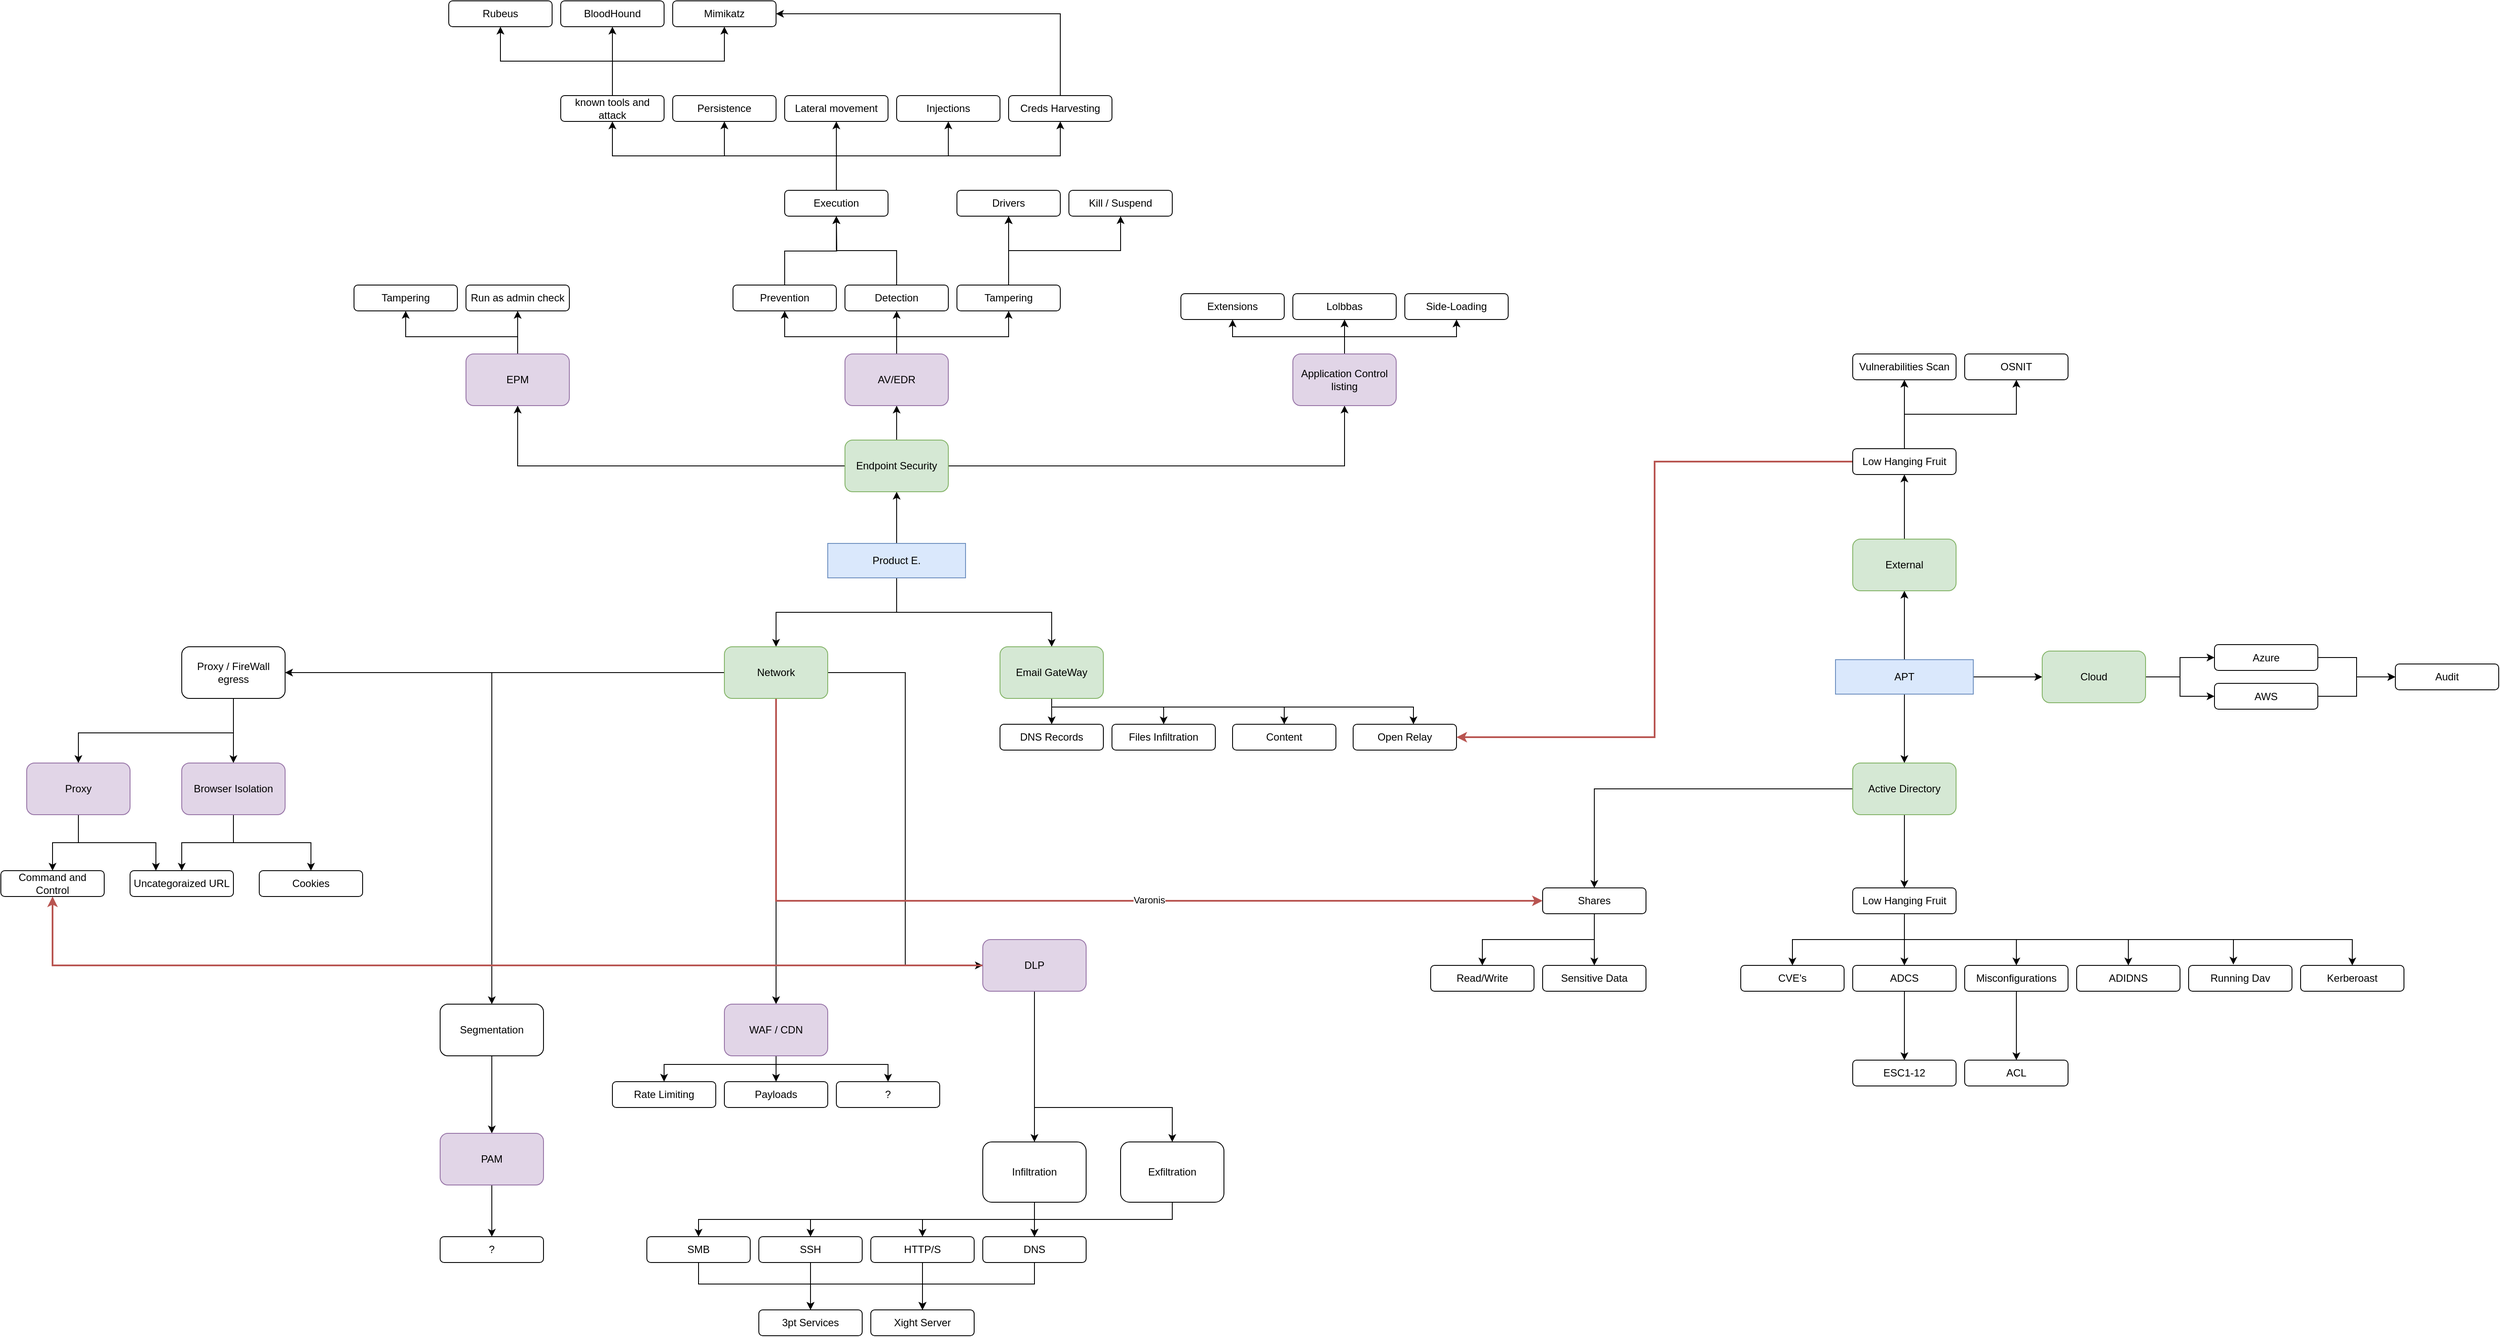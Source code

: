 <mxfile version="22.1.4" type="github">
  <diagram id="WKY5OjDPw6Oxltosxbnt" name="Page-1">
    <mxGraphModel dx="2643" dy="2195" grid="1" gridSize="10" guides="1" tooltips="1" connect="1" arrows="1" fold="1" page="1" pageScale="1" pageWidth="850" pageHeight="1100" math="0" shadow="0">
      <root>
        <mxCell id="0" />
        <mxCell id="1" parent="0" />
        <mxCell id="cOA8pEIspgwsPlg7-5SU-42" style="edgeStyle=orthogonalEdgeStyle;rounded=0;orthogonalLoop=1;jettySize=auto;html=1;entryX=0.5;entryY=0;entryDx=0;entryDy=0;" parent="1" source="cOA8pEIspgwsPlg7-5SU-3" target="cOA8pEIspgwsPlg7-5SU-5" edge="1">
          <mxGeometry relative="1" as="geometry" />
        </mxCell>
        <mxCell id="cOA8pEIspgwsPlg7-5SU-52" style="edgeStyle=orthogonalEdgeStyle;rounded=0;orthogonalLoop=1;jettySize=auto;html=1;" parent="1" source="cOA8pEIspgwsPlg7-5SU-3" target="cOA8pEIspgwsPlg7-5SU-7" edge="1">
          <mxGeometry relative="1" as="geometry">
            <Array as="points">
              <mxPoint x="280" y="280" />
              <mxPoint x="460" y="280" />
            </Array>
          </mxGeometry>
        </mxCell>
        <mxCell id="buJ9CacG_YuytnTNxGgd-8" style="edgeStyle=orthogonalEdgeStyle;rounded=0;orthogonalLoop=1;jettySize=auto;html=1;entryX=0.5;entryY=1;entryDx=0;entryDy=0;" parent="1" source="cOA8pEIspgwsPlg7-5SU-3" target="cOA8pEIspgwsPlg7-5SU-6" edge="1">
          <mxGeometry relative="1" as="geometry" />
        </mxCell>
        <mxCell id="cOA8pEIspgwsPlg7-5SU-3" value="Product E." style="rounded=0;whiteSpace=wrap;html=1;fillColor=#dae8fc;strokeColor=#6c8ebf;" parent="1" vertex="1">
          <mxGeometry x="200" y="200" width="160" height="40" as="geometry" />
        </mxCell>
        <mxCell id="cOA8pEIspgwsPlg7-5SU-55" style="edgeStyle=orthogonalEdgeStyle;rounded=0;orthogonalLoop=1;jettySize=auto;html=1;" parent="1" source="cOA8pEIspgwsPlg7-5SU-4" target="cOA8pEIspgwsPlg7-5SU-8" edge="1">
          <mxGeometry relative="1" as="geometry" />
        </mxCell>
        <mxCell id="gjqITfuBYD3FeMsKbYDt-17" style="edgeStyle=orthogonalEdgeStyle;rounded=0;orthogonalLoop=1;jettySize=auto;html=1;entryX=0.5;entryY=1;entryDx=0;entryDy=0;" parent="1" source="cOA8pEIspgwsPlg7-5SU-4" target="cOA8pEIspgwsPlg7-5SU-53" edge="1">
          <mxGeometry relative="1" as="geometry" />
        </mxCell>
        <mxCell id="_53LT3WHheIqpwOlbUdR-30" style="edgeStyle=orthogonalEdgeStyle;rounded=0;orthogonalLoop=1;jettySize=auto;html=1;entryX=0;entryY=0.5;entryDx=0;entryDy=0;" parent="1" source="cOA8pEIspgwsPlg7-5SU-4" target="_53LT3WHheIqpwOlbUdR-29" edge="1">
          <mxGeometry relative="1" as="geometry" />
        </mxCell>
        <mxCell id="cOA8pEIspgwsPlg7-5SU-4" value="APT" style="rounded=0;whiteSpace=wrap;html=1;fillColor=#dae8fc;strokeColor=#6c8ebf;" parent="1" vertex="1">
          <mxGeometry x="1370" y="335" width="160" height="40" as="geometry" />
        </mxCell>
        <mxCell id="cOA8pEIspgwsPlg7-5SU-11" style="edgeStyle=orthogonalEdgeStyle;rounded=0;orthogonalLoop=1;jettySize=auto;html=1;" parent="1" source="cOA8pEIspgwsPlg7-5SU-5" target="cOA8pEIspgwsPlg7-5SU-10" edge="1">
          <mxGeometry relative="1" as="geometry">
            <mxPoint x="140" y="460" as="sourcePoint" />
          </mxGeometry>
        </mxCell>
        <mxCell id="buJ9CacG_YuytnTNxGgd-16" style="edgeStyle=orthogonalEdgeStyle;rounded=0;orthogonalLoop=1;jettySize=auto;html=1;entryX=0;entryY=0.5;entryDx=0;entryDy=0;" parent="1" source="cOA8pEIspgwsPlg7-5SU-5" target="cOA8pEIspgwsPlg7-5SU-21" edge="1">
          <mxGeometry relative="1" as="geometry" />
        </mxCell>
        <mxCell id="buJ9CacG_YuytnTNxGgd-18" style="edgeStyle=orthogonalEdgeStyle;rounded=0;orthogonalLoop=1;jettySize=auto;html=1;entryX=0.5;entryY=0;entryDx=0;entryDy=0;" parent="1" source="cOA8pEIspgwsPlg7-5SU-5" target="cOA8pEIspgwsPlg7-5SU-12" edge="1">
          <mxGeometry relative="1" as="geometry" />
        </mxCell>
        <mxCell id="y4sfPag-elixPMi7chZE-2" style="edgeStyle=orthogonalEdgeStyle;rounded=0;orthogonalLoop=1;jettySize=auto;html=1;entryX=0;entryY=0.5;entryDx=0;entryDy=0;fillColor=#f8cecc;strokeColor=#b85450;strokeWidth=2;" edge="1" parent="1" source="cOA8pEIspgwsPlg7-5SU-5" target="gjqITfuBYD3FeMsKbYDt-27">
          <mxGeometry relative="1" as="geometry">
            <Array as="points">
              <mxPoint x="140" y="615" />
            </Array>
          </mxGeometry>
        </mxCell>
        <mxCell id="y4sfPag-elixPMi7chZE-26" value="Varonis" style="edgeLabel;html=1;align=center;verticalAlign=middle;resizable=0;points=[];" vertex="1" connectable="0" parent="y4sfPag-elixPMi7chZE-2">
          <mxGeometry x="0.188" y="1" relative="1" as="geometry">
            <mxPoint x="-1" as="offset" />
          </mxGeometry>
        </mxCell>
        <mxCell id="y4sfPag-elixPMi7chZE-3" style="edgeStyle=orthogonalEdgeStyle;rounded=0;orthogonalLoop=1;jettySize=auto;html=1;entryX=1;entryY=0.5;entryDx=0;entryDy=0;" edge="1" parent="1" source="cOA8pEIspgwsPlg7-5SU-5" target="cOA8pEIspgwsPlg7-5SU-40">
          <mxGeometry relative="1" as="geometry" />
        </mxCell>
        <mxCell id="cOA8pEIspgwsPlg7-5SU-5" value="Network" style="rounded=1;whiteSpace=wrap;html=1;fillColor=#d5e8d4;strokeColor=#82b366;" parent="1" vertex="1">
          <mxGeometry x="80" y="320" width="120" height="60" as="geometry" />
        </mxCell>
        <mxCell id="buJ9CacG_YuytnTNxGgd-10" style="edgeStyle=orthogonalEdgeStyle;rounded=0;orthogonalLoop=1;jettySize=auto;html=1;exitX=0.5;exitY=0;exitDx=0;exitDy=0;entryX=0.5;entryY=1;entryDx=0;entryDy=0;" parent="1" source="cOA8pEIspgwsPlg7-5SU-6" target="cOA8pEIspgwsPlg7-5SU-44" edge="1">
          <mxGeometry relative="1" as="geometry" />
        </mxCell>
        <mxCell id="buJ9CacG_YuytnTNxGgd-14" style="edgeStyle=orthogonalEdgeStyle;rounded=0;orthogonalLoop=1;jettySize=auto;html=1;entryX=0.5;entryY=1;entryDx=0;entryDy=0;" parent="1" source="cOA8pEIspgwsPlg7-5SU-6" target="buJ9CacG_YuytnTNxGgd-5" edge="1">
          <mxGeometry relative="1" as="geometry" />
        </mxCell>
        <mxCell id="buJ9CacG_YuytnTNxGgd-15" style="edgeStyle=orthogonalEdgeStyle;rounded=0;orthogonalLoop=1;jettySize=auto;html=1;entryX=0.5;entryY=1;entryDx=0;entryDy=0;" parent="1" source="cOA8pEIspgwsPlg7-5SU-6" target="buJ9CacG_YuytnTNxGgd-4" edge="1">
          <mxGeometry relative="1" as="geometry" />
        </mxCell>
        <mxCell id="cOA8pEIspgwsPlg7-5SU-6" value="Endpoint Security" style="rounded=1;whiteSpace=wrap;html=1;fillColor=#d5e8d4;strokeColor=#82b366;" parent="1" vertex="1">
          <mxGeometry x="220" y="80" width="120" height="60" as="geometry" />
        </mxCell>
        <mxCell id="cOA8pEIspgwsPlg7-5SU-58" style="edgeStyle=orthogonalEdgeStyle;rounded=0;orthogonalLoop=1;jettySize=auto;html=1;" parent="1" source="cOA8pEIspgwsPlg7-5SU-7" target="cOA8pEIspgwsPlg7-5SU-57" edge="1">
          <mxGeometry relative="1" as="geometry" />
        </mxCell>
        <mxCell id="cOA8pEIspgwsPlg7-5SU-62" style="edgeStyle=orthogonalEdgeStyle;rounded=0;orthogonalLoop=1;jettySize=auto;html=1;entryX=0.5;entryY=0;entryDx=0;entryDy=0;" parent="1" source="cOA8pEIspgwsPlg7-5SU-7" target="cOA8pEIspgwsPlg7-5SU-59" edge="1">
          <mxGeometry relative="1" as="geometry">
            <Array as="points">
              <mxPoint x="460" y="390" />
              <mxPoint x="590" y="390" />
            </Array>
          </mxGeometry>
        </mxCell>
        <mxCell id="cOA8pEIspgwsPlg7-5SU-66" style="edgeStyle=orthogonalEdgeStyle;rounded=0;orthogonalLoop=1;jettySize=auto;html=1;" parent="1" source="cOA8pEIspgwsPlg7-5SU-7" target="cOA8pEIspgwsPlg7-5SU-60" edge="1">
          <mxGeometry relative="1" as="geometry">
            <Array as="points">
              <mxPoint x="460" y="390" />
              <mxPoint x="730" y="390" />
            </Array>
          </mxGeometry>
        </mxCell>
        <mxCell id="cOA8pEIspgwsPlg7-5SU-72" style="edgeStyle=orthogonalEdgeStyle;rounded=0;orthogonalLoop=1;jettySize=auto;html=1;" parent="1" source="cOA8pEIspgwsPlg7-5SU-7" target="cOA8pEIspgwsPlg7-5SU-61" edge="1">
          <mxGeometry relative="1" as="geometry">
            <Array as="points">
              <mxPoint x="460" y="390" />
              <mxPoint x="880" y="390" />
            </Array>
          </mxGeometry>
        </mxCell>
        <mxCell id="cOA8pEIspgwsPlg7-5SU-7" value="Email GateWay" style="rounded=1;whiteSpace=wrap;html=1;fillColor=#d5e8d4;strokeColor=#82b366;" parent="1" vertex="1">
          <mxGeometry x="400" y="320" width="120" height="60" as="geometry" />
        </mxCell>
        <mxCell id="gjqITfuBYD3FeMsKbYDt-23" style="edgeStyle=orthogonalEdgeStyle;rounded=0;orthogonalLoop=1;jettySize=auto;html=1;entryX=0.5;entryY=0;entryDx=0;entryDy=0;" parent="1" source="cOA8pEIspgwsPlg7-5SU-8" target="gjqITfuBYD3FeMsKbYDt-18" edge="1">
          <mxGeometry relative="1" as="geometry" />
        </mxCell>
        <mxCell id="gjqITfuBYD3FeMsKbYDt-28" style="edgeStyle=orthogonalEdgeStyle;rounded=0;orthogonalLoop=1;jettySize=auto;html=1;" parent="1" source="cOA8pEIspgwsPlg7-5SU-8" target="gjqITfuBYD3FeMsKbYDt-27" edge="1">
          <mxGeometry relative="1" as="geometry" />
        </mxCell>
        <mxCell id="cOA8pEIspgwsPlg7-5SU-8" value="Active Directory" style="rounded=1;whiteSpace=wrap;html=1;fillColor=#d5e8d4;strokeColor=#82b366;" parent="1" vertex="1">
          <mxGeometry x="1390" y="455" width="120" height="60" as="geometry" />
        </mxCell>
        <mxCell id="cOA8pEIspgwsPlg7-5SU-15" style="edgeStyle=orthogonalEdgeStyle;rounded=0;orthogonalLoop=1;jettySize=auto;html=1;" parent="1" source="cOA8pEIspgwsPlg7-5SU-10" target="cOA8pEIspgwsPlg7-5SU-14" edge="1">
          <mxGeometry relative="1" as="geometry" />
        </mxCell>
        <mxCell id="cOA8pEIspgwsPlg7-5SU-18" style="edgeStyle=orthogonalEdgeStyle;rounded=0;orthogonalLoop=1;jettySize=auto;html=1;exitX=0.5;exitY=1;exitDx=0;exitDy=0;entryX=0.5;entryY=0;entryDx=0;entryDy=0;" parent="1" source="cOA8pEIspgwsPlg7-5SU-10" target="cOA8pEIspgwsPlg7-5SU-16" edge="1">
          <mxGeometry relative="1" as="geometry">
            <Array as="points">
              <mxPoint x="140" y="805" />
              <mxPoint x="270" y="805" />
            </Array>
          </mxGeometry>
        </mxCell>
        <mxCell id="buJ9CacG_YuytnTNxGgd-25" style="edgeStyle=orthogonalEdgeStyle;rounded=0;orthogonalLoop=1;jettySize=auto;html=1;entryX=0.5;entryY=0;entryDx=0;entryDy=0;" parent="1" source="cOA8pEIspgwsPlg7-5SU-10" target="cOA8pEIspgwsPlg7-5SU-17" edge="1">
          <mxGeometry relative="1" as="geometry">
            <Array as="points">
              <mxPoint x="140" y="805" />
              <mxPoint x="10" y="805" />
            </Array>
          </mxGeometry>
        </mxCell>
        <mxCell id="cOA8pEIspgwsPlg7-5SU-10" value="WAF / CDN" style="rounded=1;whiteSpace=wrap;html=1;fillColor=#e1d5e7;strokeColor=#9673a6;" parent="1" vertex="1">
          <mxGeometry x="80" y="735" width="120" height="60" as="geometry" />
        </mxCell>
        <mxCell id="buJ9CacG_YuytnTNxGgd-1" style="edgeStyle=orthogonalEdgeStyle;rounded=0;orthogonalLoop=1;jettySize=auto;html=1;" parent="1" source="cOA8pEIspgwsPlg7-5SU-12" edge="1">
          <mxGeometry relative="1" as="geometry">
            <mxPoint x="-190" y="885" as="targetPoint" />
          </mxGeometry>
        </mxCell>
        <mxCell id="cOA8pEIspgwsPlg7-5SU-12" value="Segmentation" style="rounded=1;whiteSpace=wrap;html=1;" parent="1" vertex="1">
          <mxGeometry x="-250" y="735" width="120" height="60" as="geometry" />
        </mxCell>
        <mxCell id="cOA8pEIspgwsPlg7-5SU-14" value="Payloads" style="rounded=1;whiteSpace=wrap;html=1;" parent="1" vertex="1">
          <mxGeometry x="80" y="825" width="120" height="30" as="geometry" />
        </mxCell>
        <mxCell id="cOA8pEIspgwsPlg7-5SU-16" value="?" style="rounded=1;whiteSpace=wrap;html=1;" parent="1" vertex="1">
          <mxGeometry x="210" y="825" width="120" height="30" as="geometry" />
        </mxCell>
        <mxCell id="cOA8pEIspgwsPlg7-5SU-17" value="Rate Limiting" style="rounded=1;whiteSpace=wrap;html=1;" parent="1" vertex="1">
          <mxGeometry x="-50" y="825" width="120" height="30" as="geometry" />
        </mxCell>
        <mxCell id="cOA8pEIspgwsPlg7-5SU-24" style="edgeStyle=orthogonalEdgeStyle;rounded=0;orthogonalLoop=1;jettySize=auto;html=1;" parent="1" source="cOA8pEIspgwsPlg7-5SU-21" target="cOA8pEIspgwsPlg7-5SU-23" edge="1">
          <mxGeometry relative="1" as="geometry" />
        </mxCell>
        <mxCell id="cOA8pEIspgwsPlg7-5SU-26" style="edgeStyle=orthogonalEdgeStyle;rounded=0;orthogonalLoop=1;jettySize=auto;html=1;entryX=0.5;entryY=0;entryDx=0;entryDy=0;" parent="1" source="cOA8pEIspgwsPlg7-5SU-21" target="cOA8pEIspgwsPlg7-5SU-25" edge="1">
          <mxGeometry relative="1" as="geometry">
            <Array as="points">
              <mxPoint x="440" y="855" />
              <mxPoint x="600" y="855" />
            </Array>
          </mxGeometry>
        </mxCell>
        <mxCell id="y4sfPag-elixPMi7chZE-9" style="edgeStyle=orthogonalEdgeStyle;rounded=0;orthogonalLoop=1;jettySize=auto;html=1;entryX=0.5;entryY=1;entryDx=0;entryDy=0;fillColor=#f8cecc;strokeColor=#b85450;strokeWidth=2;" edge="1" parent="1" source="cOA8pEIspgwsPlg7-5SU-21" target="_53LT3WHheIqpwOlbUdR-2">
          <mxGeometry relative="1" as="geometry" />
        </mxCell>
        <mxCell id="cOA8pEIspgwsPlg7-5SU-21" value="DLP" style="rounded=1;whiteSpace=wrap;html=1;fillColor=#e1d5e7;strokeColor=#9673a6;" parent="1" vertex="1">
          <mxGeometry x="380" y="660" width="120" height="60" as="geometry" />
        </mxCell>
        <mxCell id="cOA8pEIspgwsPlg7-5SU-28" value="" style="edgeStyle=orthogonalEdgeStyle;rounded=0;orthogonalLoop=1;jettySize=auto;html=1;" parent="1" source="cOA8pEIspgwsPlg7-5SU-23" target="cOA8pEIspgwsPlg7-5SU-27" edge="1">
          <mxGeometry relative="1" as="geometry" />
        </mxCell>
        <mxCell id="buJ9CacG_YuytnTNxGgd-32" style="edgeStyle=orthogonalEdgeStyle;rounded=0;orthogonalLoop=1;jettySize=auto;html=1;entryX=0.5;entryY=0;entryDx=0;entryDy=0;" parent="1" source="cOA8pEIspgwsPlg7-5SU-23" target="buJ9CacG_YuytnTNxGgd-31" edge="1">
          <mxGeometry relative="1" as="geometry">
            <Array as="points">
              <mxPoint x="440" y="985" />
              <mxPoint x="50" y="985" />
            </Array>
          </mxGeometry>
        </mxCell>
        <mxCell id="cOA8pEIspgwsPlg7-5SU-23" value="Infiltration" style="rounded=1;whiteSpace=wrap;html=1;" parent="1" vertex="1">
          <mxGeometry x="380" y="895" width="120" height="70" as="geometry" />
        </mxCell>
        <mxCell id="cOA8pEIspgwsPlg7-5SU-36" value="" style="edgeStyle=orthogonalEdgeStyle;rounded=0;orthogonalLoop=1;jettySize=auto;html=1;entryX=0.5;entryY=0;entryDx=0;entryDy=0;" parent="1" source="cOA8pEIspgwsPlg7-5SU-25" target="cOA8pEIspgwsPlg7-5SU-27" edge="1">
          <mxGeometry relative="1" as="geometry">
            <mxPoint x="600" y="1050" as="targetPoint" />
            <Array as="points">
              <mxPoint x="600" y="985" />
              <mxPoint x="440" y="985" />
            </Array>
          </mxGeometry>
        </mxCell>
        <mxCell id="cOA8pEIspgwsPlg7-5SU-38" style="edgeStyle=orthogonalEdgeStyle;rounded=0;orthogonalLoop=1;jettySize=auto;html=1;" parent="1" source="cOA8pEIspgwsPlg7-5SU-25" target="cOA8pEIspgwsPlg7-5SU-29" edge="1">
          <mxGeometry relative="1" as="geometry">
            <Array as="points">
              <mxPoint x="600" y="985" />
              <mxPoint x="310" y="985" />
            </Array>
          </mxGeometry>
        </mxCell>
        <mxCell id="cOA8pEIspgwsPlg7-5SU-39" style="edgeStyle=orthogonalEdgeStyle;rounded=0;orthogonalLoop=1;jettySize=auto;html=1;entryX=0.5;entryY=0;entryDx=0;entryDy=0;" parent="1" source="cOA8pEIspgwsPlg7-5SU-25" target="cOA8pEIspgwsPlg7-5SU-30" edge="1">
          <mxGeometry relative="1" as="geometry">
            <Array as="points">
              <mxPoint x="600" y="985" />
              <mxPoint x="180" y="985" />
            </Array>
          </mxGeometry>
        </mxCell>
        <mxCell id="cOA8pEIspgwsPlg7-5SU-25" value="Exfiltration" style="rounded=1;whiteSpace=wrap;html=1;" parent="1" vertex="1">
          <mxGeometry x="540" y="895" width="120" height="70" as="geometry" />
        </mxCell>
        <mxCell id="y4sfPag-elixPMi7chZE-15" style="edgeStyle=orthogonalEdgeStyle;rounded=0;orthogonalLoop=1;jettySize=auto;html=1;entryX=0.5;entryY=0;entryDx=0;entryDy=0;" edge="1" parent="1" source="cOA8pEIspgwsPlg7-5SU-27" target="y4sfPag-elixPMi7chZE-10">
          <mxGeometry relative="1" as="geometry">
            <Array as="points">
              <mxPoint x="440" y="1060" />
              <mxPoint x="310" y="1060" />
            </Array>
          </mxGeometry>
        </mxCell>
        <mxCell id="cOA8pEIspgwsPlg7-5SU-27" value="DNS" style="rounded=1;whiteSpace=wrap;html=1;" parent="1" vertex="1">
          <mxGeometry x="380" y="1005" width="120" height="30" as="geometry" />
        </mxCell>
        <mxCell id="y4sfPag-elixPMi7chZE-16" style="edgeStyle=orthogonalEdgeStyle;rounded=0;orthogonalLoop=1;jettySize=auto;html=1;" edge="1" parent="1" source="cOA8pEIspgwsPlg7-5SU-29">
          <mxGeometry relative="1" as="geometry">
            <mxPoint x="310" y="1110.0" as="targetPoint" />
          </mxGeometry>
        </mxCell>
        <mxCell id="y4sfPag-elixPMi7chZE-17" style="edgeStyle=orthogonalEdgeStyle;rounded=0;orthogonalLoop=1;jettySize=auto;html=1;" edge="1" parent="1" source="cOA8pEIspgwsPlg7-5SU-29" target="y4sfPag-elixPMi7chZE-14">
          <mxGeometry relative="1" as="geometry">
            <Array as="points">
              <mxPoint x="310" y="1060" />
              <mxPoint x="180" y="1060" />
            </Array>
          </mxGeometry>
        </mxCell>
        <mxCell id="cOA8pEIspgwsPlg7-5SU-29" value="HTTP/S" style="rounded=1;whiteSpace=wrap;html=1;" parent="1" vertex="1">
          <mxGeometry x="250" y="1005" width="120" height="30" as="geometry" />
        </mxCell>
        <mxCell id="y4sfPag-elixPMi7chZE-18" style="edgeStyle=orthogonalEdgeStyle;rounded=0;orthogonalLoop=1;jettySize=auto;html=1;entryX=0.5;entryY=0;entryDx=0;entryDy=0;" edge="1" parent="1" source="cOA8pEIspgwsPlg7-5SU-30" target="y4sfPag-elixPMi7chZE-14">
          <mxGeometry relative="1" as="geometry" />
        </mxCell>
        <mxCell id="y4sfPag-elixPMi7chZE-19" style="edgeStyle=orthogonalEdgeStyle;rounded=0;orthogonalLoop=1;jettySize=auto;html=1;entryX=0.5;entryY=0;entryDx=0;entryDy=0;" edge="1" parent="1" source="cOA8pEIspgwsPlg7-5SU-30" target="y4sfPag-elixPMi7chZE-10">
          <mxGeometry relative="1" as="geometry">
            <Array as="points">
              <mxPoint x="180" y="1060" />
              <mxPoint x="310" y="1060" />
            </Array>
          </mxGeometry>
        </mxCell>
        <mxCell id="cOA8pEIspgwsPlg7-5SU-30" value="SSH" style="rounded=1;whiteSpace=wrap;html=1;" parent="1" vertex="1">
          <mxGeometry x="120" y="1005" width="120" height="30" as="geometry" />
        </mxCell>
        <mxCell id="buJ9CacG_YuytnTNxGgd-29" style="edgeStyle=orthogonalEdgeStyle;rounded=0;orthogonalLoop=1;jettySize=auto;html=1;entryX=0.5;entryY=0;entryDx=0;entryDy=0;" parent="1" source="cOA8pEIspgwsPlg7-5SU-40" target="buJ9CacG_YuytnTNxGgd-27" edge="1">
          <mxGeometry relative="1" as="geometry" />
        </mxCell>
        <mxCell id="y4sfPag-elixPMi7chZE-8" style="edgeStyle=orthogonalEdgeStyle;rounded=0;orthogonalLoop=1;jettySize=auto;html=1;" edge="1" parent="1" source="cOA8pEIspgwsPlg7-5SU-40" target="y4sfPag-elixPMi7chZE-1">
          <mxGeometry relative="1" as="geometry">
            <Array as="points">
              <mxPoint x="-490" y="420" />
              <mxPoint x="-670" y="420" />
            </Array>
          </mxGeometry>
        </mxCell>
        <mxCell id="cOA8pEIspgwsPlg7-5SU-40" value="Proxy / FireWall egress" style="rounded=1;whiteSpace=wrap;html=1;" parent="1" vertex="1">
          <mxGeometry x="-550" y="320" width="120" height="60" as="geometry" />
        </mxCell>
        <mxCell id="buJ9CacG_YuytnTNxGgd-11" style="edgeStyle=orthogonalEdgeStyle;rounded=0;orthogonalLoop=1;jettySize=auto;html=1;" parent="1" source="cOA8pEIspgwsPlg7-5SU-44" target="cOA8pEIspgwsPlg7-5SU-48" edge="1">
          <mxGeometry relative="1" as="geometry" />
        </mxCell>
        <mxCell id="buJ9CacG_YuytnTNxGgd-12" style="edgeStyle=orthogonalEdgeStyle;rounded=0;orthogonalLoop=1;jettySize=auto;html=1;entryX=0.5;entryY=1;entryDx=0;entryDy=0;" parent="1" source="cOA8pEIspgwsPlg7-5SU-44" target="cOA8pEIspgwsPlg7-5SU-49" edge="1">
          <mxGeometry relative="1" as="geometry">
            <Array as="points">
              <mxPoint x="280" y="-40" />
              <mxPoint x="410" y="-40" />
            </Array>
          </mxGeometry>
        </mxCell>
        <mxCell id="buJ9CacG_YuytnTNxGgd-13" style="edgeStyle=orthogonalEdgeStyle;rounded=0;orthogonalLoop=1;jettySize=auto;html=1;entryX=0.5;entryY=1;entryDx=0;entryDy=0;" parent="1" source="cOA8pEIspgwsPlg7-5SU-44" target="cOA8pEIspgwsPlg7-5SU-46" edge="1">
          <mxGeometry relative="1" as="geometry">
            <Array as="points">
              <mxPoint x="280" y="-40" />
              <mxPoint x="150" y="-40" />
            </Array>
          </mxGeometry>
        </mxCell>
        <mxCell id="cOA8pEIspgwsPlg7-5SU-44" value="AV/EDR" style="rounded=1;whiteSpace=wrap;html=1;fillColor=#e1d5e7;strokeColor=#9673a6;" parent="1" vertex="1">
          <mxGeometry x="220" y="-20" width="120" height="60" as="geometry" />
        </mxCell>
        <mxCell id="gjqITfuBYD3FeMsKbYDt-8" style="edgeStyle=orthogonalEdgeStyle;rounded=0;orthogonalLoop=1;jettySize=auto;html=1;" parent="1" source="cOA8pEIspgwsPlg7-5SU-46" edge="1">
          <mxGeometry relative="1" as="geometry">
            <mxPoint x="210" y="-180" as="targetPoint" />
          </mxGeometry>
        </mxCell>
        <mxCell id="cOA8pEIspgwsPlg7-5SU-46" value="Prevention" style="rounded=1;whiteSpace=wrap;html=1;" parent="1" vertex="1">
          <mxGeometry x="90" y="-100" width="120" height="30" as="geometry" />
        </mxCell>
        <mxCell id="gjqITfuBYD3FeMsKbYDt-7" style="edgeStyle=orthogonalEdgeStyle;rounded=0;orthogonalLoop=1;jettySize=auto;html=1;" parent="1" source="cOA8pEIspgwsPlg7-5SU-48" target="gjqITfuBYD3FeMsKbYDt-6" edge="1">
          <mxGeometry relative="1" as="geometry" />
        </mxCell>
        <mxCell id="cOA8pEIspgwsPlg7-5SU-48" value="Detection" style="rounded=1;whiteSpace=wrap;html=1;" parent="1" vertex="1">
          <mxGeometry x="220" y="-100" width="120" height="30" as="geometry" />
        </mxCell>
        <mxCell id="gjqITfuBYD3FeMsKbYDt-2" value="" style="edgeStyle=orthogonalEdgeStyle;rounded=0;orthogonalLoop=1;jettySize=auto;html=1;" parent="1" source="cOA8pEIspgwsPlg7-5SU-49" target="gjqITfuBYD3FeMsKbYDt-1" edge="1">
          <mxGeometry relative="1" as="geometry" />
        </mxCell>
        <mxCell id="gjqITfuBYD3FeMsKbYDt-3" value="" style="edgeStyle=orthogonalEdgeStyle;rounded=0;orthogonalLoop=1;jettySize=auto;html=1;" parent="1" source="cOA8pEIspgwsPlg7-5SU-49" target="gjqITfuBYD3FeMsKbYDt-1" edge="1">
          <mxGeometry relative="1" as="geometry" />
        </mxCell>
        <mxCell id="gjqITfuBYD3FeMsKbYDt-5" style="edgeStyle=orthogonalEdgeStyle;rounded=0;orthogonalLoop=1;jettySize=auto;html=1;entryX=0.5;entryY=1;entryDx=0;entryDy=0;" parent="1" source="cOA8pEIspgwsPlg7-5SU-49" target="gjqITfuBYD3FeMsKbYDt-4" edge="1">
          <mxGeometry relative="1" as="geometry">
            <Array as="points">
              <mxPoint x="410" y="-140" />
              <mxPoint x="540" y="-140" />
            </Array>
          </mxGeometry>
        </mxCell>
        <mxCell id="cOA8pEIspgwsPlg7-5SU-49" value="Tampering" style="rounded=1;whiteSpace=wrap;html=1;" parent="1" vertex="1">
          <mxGeometry x="350" y="-100" width="120" height="30" as="geometry" />
        </mxCell>
        <mxCell id="gjqITfuBYD3FeMsKbYDt-24" style="edgeStyle=orthogonalEdgeStyle;rounded=0;orthogonalLoop=1;jettySize=auto;html=1;entryX=0.5;entryY=1;entryDx=0;entryDy=0;" parent="1" source="cOA8pEIspgwsPlg7-5SU-53" target="gjqITfuBYD3FeMsKbYDt-19" edge="1">
          <mxGeometry relative="1" as="geometry" />
        </mxCell>
        <mxCell id="cOA8pEIspgwsPlg7-5SU-53" value="External" style="rounded=1;whiteSpace=wrap;html=1;fillColor=#d5e8d4;strokeColor=#82b366;" parent="1" vertex="1">
          <mxGeometry x="1390" y="195" width="120" height="60" as="geometry" />
        </mxCell>
        <mxCell id="cOA8pEIspgwsPlg7-5SU-57" value="DNS Records" style="rounded=1;whiteSpace=wrap;html=1;" parent="1" vertex="1">
          <mxGeometry x="400" y="410" width="120" height="30" as="geometry" />
        </mxCell>
        <mxCell id="cOA8pEIspgwsPlg7-5SU-59" value="Files Infiltration" style="rounded=1;whiteSpace=wrap;html=1;" parent="1" vertex="1">
          <mxGeometry x="530" y="410" width="120" height="30" as="geometry" />
        </mxCell>
        <mxCell id="cOA8pEIspgwsPlg7-5SU-60" value="Content" style="rounded=1;whiteSpace=wrap;html=1;" parent="1" vertex="1">
          <mxGeometry x="670" y="410" width="120" height="30" as="geometry" />
        </mxCell>
        <mxCell id="cOA8pEIspgwsPlg7-5SU-61" value="Open Relay" style="rounded=1;whiteSpace=wrap;html=1;" parent="1" vertex="1">
          <mxGeometry x="810" y="410" width="120" height="30" as="geometry" />
        </mxCell>
        <mxCell id="buJ9CacG_YuytnTNxGgd-20" style="edgeStyle=orthogonalEdgeStyle;rounded=0;orthogonalLoop=1;jettySize=auto;html=1;" parent="1" source="buJ9CacG_YuytnTNxGgd-2" target="buJ9CacG_YuytnTNxGgd-19" edge="1">
          <mxGeometry relative="1" as="geometry" />
        </mxCell>
        <mxCell id="buJ9CacG_YuytnTNxGgd-2" value="PAM" style="rounded=1;whiteSpace=wrap;html=1;fillColor=#e1d5e7;strokeColor=#9673a6;" parent="1" vertex="1">
          <mxGeometry x="-250" y="885" width="120" height="60" as="geometry" />
        </mxCell>
        <mxCell id="buJ9CacG_YuytnTNxGgd-22" style="edgeStyle=orthogonalEdgeStyle;rounded=0;orthogonalLoop=1;jettySize=auto;html=1;entryX=0.5;entryY=1;entryDx=0;entryDy=0;" parent="1" source="buJ9CacG_YuytnTNxGgd-4" target="buJ9CacG_YuytnTNxGgd-21" edge="1">
          <mxGeometry relative="1" as="geometry" />
        </mxCell>
        <mxCell id="gjqITfuBYD3FeMsKbYDt-10" style="edgeStyle=orthogonalEdgeStyle;rounded=0;orthogonalLoop=1;jettySize=auto;html=1;" parent="1" source="buJ9CacG_YuytnTNxGgd-4" target="gjqITfuBYD3FeMsKbYDt-9" edge="1">
          <mxGeometry relative="1" as="geometry">
            <Array as="points">
              <mxPoint x="-160" y="-40" />
              <mxPoint x="-290" y="-40" />
            </Array>
          </mxGeometry>
        </mxCell>
        <mxCell id="buJ9CacG_YuytnTNxGgd-4" value="EPM" style="rounded=1;whiteSpace=wrap;html=1;fillColor=#e1d5e7;strokeColor=#9673a6;" parent="1" vertex="1">
          <mxGeometry x="-220" y="-20" width="120" height="60" as="geometry" />
        </mxCell>
        <mxCell id="gjqITfuBYD3FeMsKbYDt-14" style="edgeStyle=orthogonalEdgeStyle;rounded=0;orthogonalLoop=1;jettySize=auto;html=1;entryX=0.5;entryY=1;entryDx=0;entryDy=0;" parent="1" source="buJ9CacG_YuytnTNxGgd-5" target="gjqITfuBYD3FeMsKbYDt-11" edge="1">
          <mxGeometry relative="1" as="geometry" />
        </mxCell>
        <mxCell id="gjqITfuBYD3FeMsKbYDt-15" style="edgeStyle=orthogonalEdgeStyle;rounded=0;orthogonalLoop=1;jettySize=auto;html=1;entryX=0.5;entryY=1;entryDx=0;entryDy=0;" parent="1" source="buJ9CacG_YuytnTNxGgd-5" target="gjqITfuBYD3FeMsKbYDt-13" edge="1">
          <mxGeometry relative="1" as="geometry">
            <Array as="points">
              <mxPoint x="800" y="-40" />
              <mxPoint x="670" y="-40" />
            </Array>
          </mxGeometry>
        </mxCell>
        <mxCell id="gjqITfuBYD3FeMsKbYDt-16" style="edgeStyle=orthogonalEdgeStyle;rounded=0;orthogonalLoop=1;jettySize=auto;html=1;entryX=0.5;entryY=1;entryDx=0;entryDy=0;" parent="1" source="buJ9CacG_YuytnTNxGgd-5" target="gjqITfuBYD3FeMsKbYDt-12" edge="1">
          <mxGeometry relative="1" as="geometry">
            <Array as="points">
              <mxPoint x="800" y="-40" />
              <mxPoint x="930" y="-40" />
            </Array>
          </mxGeometry>
        </mxCell>
        <mxCell id="buJ9CacG_YuytnTNxGgd-5" value="Application Control listing" style="rounded=1;whiteSpace=wrap;html=1;fillColor=#e1d5e7;strokeColor=#9673a6;" parent="1" vertex="1">
          <mxGeometry x="740" y="-20" width="120" height="60" as="geometry" />
        </mxCell>
        <mxCell id="buJ9CacG_YuytnTNxGgd-19" value="?" style="rounded=1;whiteSpace=wrap;html=1;" parent="1" vertex="1">
          <mxGeometry x="-250" y="1005" width="120" height="30" as="geometry" />
        </mxCell>
        <mxCell id="buJ9CacG_YuytnTNxGgd-21" value="Run as admin check" style="rounded=1;whiteSpace=wrap;html=1;" parent="1" vertex="1">
          <mxGeometry x="-220" y="-100" width="120" height="30" as="geometry" />
        </mxCell>
        <mxCell id="buJ9CacG_YuytnTNxGgd-26" value="Cookies" style="rounded=1;whiteSpace=wrap;html=1;" parent="1" vertex="1">
          <mxGeometry x="-460" y="580" width="120" height="30" as="geometry" />
        </mxCell>
        <mxCell id="y4sfPag-elixPMi7chZE-4" style="edgeStyle=orthogonalEdgeStyle;rounded=0;orthogonalLoop=1;jettySize=auto;html=1;entryX=0.5;entryY=0;entryDx=0;entryDy=0;" edge="1" parent="1" source="buJ9CacG_YuytnTNxGgd-27" target="buJ9CacG_YuytnTNxGgd-26">
          <mxGeometry relative="1" as="geometry" />
        </mxCell>
        <mxCell id="y4sfPag-elixPMi7chZE-5" style="edgeStyle=orthogonalEdgeStyle;rounded=0;orthogonalLoop=1;jettySize=auto;html=1;entryX=0.5;entryY=0;entryDx=0;entryDy=0;" edge="1" parent="1" source="buJ9CacG_YuytnTNxGgd-27" target="_53LT3WHheIqpwOlbUdR-3">
          <mxGeometry relative="1" as="geometry" />
        </mxCell>
        <mxCell id="buJ9CacG_YuytnTNxGgd-27" value="Browser Isolation" style="rounded=1;whiteSpace=wrap;html=1;fillColor=#e1d5e7;strokeColor=#9673a6;" parent="1" vertex="1">
          <mxGeometry x="-550" y="455" width="120" height="60" as="geometry" />
        </mxCell>
        <mxCell id="y4sfPag-elixPMi7chZE-20" style="edgeStyle=orthogonalEdgeStyle;rounded=0;orthogonalLoop=1;jettySize=auto;html=1;entryX=0.5;entryY=0;entryDx=0;entryDy=0;" edge="1" parent="1" source="buJ9CacG_YuytnTNxGgd-31" target="y4sfPag-elixPMi7chZE-10">
          <mxGeometry relative="1" as="geometry">
            <Array as="points">
              <mxPoint x="50" y="1060" />
              <mxPoint x="310" y="1060" />
            </Array>
          </mxGeometry>
        </mxCell>
        <mxCell id="buJ9CacG_YuytnTNxGgd-31" value="SMB" style="rounded=1;whiteSpace=wrap;html=1;" parent="1" vertex="1">
          <mxGeometry x="-10" y="1005" width="120" height="30" as="geometry" />
        </mxCell>
        <mxCell id="gjqITfuBYD3FeMsKbYDt-1" value="Drivers" style="rounded=1;whiteSpace=wrap;html=1;" parent="1" vertex="1">
          <mxGeometry x="350" y="-210" width="120" height="30" as="geometry" />
        </mxCell>
        <mxCell id="gjqITfuBYD3FeMsKbYDt-4" value="Kill / Suspend" style="rounded=1;whiteSpace=wrap;html=1;" parent="1" vertex="1">
          <mxGeometry x="480" y="-210" width="120" height="30" as="geometry" />
        </mxCell>
        <mxCell id="_53LT3WHheIqpwOlbUdR-7" value="" style="edgeStyle=orthogonalEdgeStyle;rounded=0;orthogonalLoop=1;jettySize=auto;html=1;" parent="1" source="gjqITfuBYD3FeMsKbYDt-6" target="_53LT3WHheIqpwOlbUdR-6" edge="1">
          <mxGeometry relative="1" as="geometry" />
        </mxCell>
        <mxCell id="_53LT3WHheIqpwOlbUdR-10" style="edgeStyle=orthogonalEdgeStyle;rounded=0;orthogonalLoop=1;jettySize=auto;html=1;entryX=0.5;entryY=1;entryDx=0;entryDy=0;" parent="1" source="gjqITfuBYD3FeMsKbYDt-6" target="_53LT3WHheIqpwOlbUdR-8" edge="1">
          <mxGeometry relative="1" as="geometry">
            <Array as="points">
              <mxPoint x="210" y="-250" />
              <mxPoint x="340" y="-250" />
            </Array>
          </mxGeometry>
        </mxCell>
        <mxCell id="_53LT3WHheIqpwOlbUdR-11" style="edgeStyle=orthogonalEdgeStyle;rounded=0;orthogonalLoop=1;jettySize=auto;html=1;entryX=0.5;entryY=1;entryDx=0;entryDy=0;" parent="1" source="gjqITfuBYD3FeMsKbYDt-6" target="_53LT3WHheIqpwOlbUdR-9" edge="1">
          <mxGeometry relative="1" as="geometry">
            <Array as="points">
              <mxPoint x="210" y="-250" />
              <mxPoint x="80" y="-250" />
            </Array>
          </mxGeometry>
        </mxCell>
        <mxCell id="_53LT3WHheIqpwOlbUdR-18" style="edgeStyle=orthogonalEdgeStyle;rounded=0;orthogonalLoop=1;jettySize=auto;html=1;entryX=0.5;entryY=1;entryDx=0;entryDy=0;" parent="1" source="gjqITfuBYD3FeMsKbYDt-6" target="_53LT3WHheIqpwOlbUdR-17" edge="1">
          <mxGeometry relative="1" as="geometry">
            <Array as="points">
              <mxPoint x="210" y="-250" />
              <mxPoint x="470" y="-250" />
            </Array>
          </mxGeometry>
        </mxCell>
        <mxCell id="_53LT3WHheIqpwOlbUdR-22" style="edgeStyle=orthogonalEdgeStyle;rounded=0;orthogonalLoop=1;jettySize=auto;html=1;entryX=0.5;entryY=1;entryDx=0;entryDy=0;" parent="1" source="gjqITfuBYD3FeMsKbYDt-6" target="_53LT3WHheIqpwOlbUdR-12" edge="1">
          <mxGeometry relative="1" as="geometry">
            <Array as="points">
              <mxPoint x="210" y="-250" />
              <mxPoint x="-50" y="-250" />
            </Array>
          </mxGeometry>
        </mxCell>
        <mxCell id="gjqITfuBYD3FeMsKbYDt-6" value="Execution" style="rounded=1;whiteSpace=wrap;html=1;" parent="1" vertex="1">
          <mxGeometry x="150" y="-210" width="120" height="30" as="geometry" />
        </mxCell>
        <mxCell id="gjqITfuBYD3FeMsKbYDt-9" value="Tampering" style="rounded=1;whiteSpace=wrap;html=1;" parent="1" vertex="1">
          <mxGeometry x="-350" y="-100" width="120" height="30" as="geometry" />
        </mxCell>
        <mxCell id="gjqITfuBYD3FeMsKbYDt-11" value="Lolbbas" style="rounded=1;whiteSpace=wrap;html=1;" parent="1" vertex="1">
          <mxGeometry x="740" y="-90" width="120" height="30" as="geometry" />
        </mxCell>
        <mxCell id="gjqITfuBYD3FeMsKbYDt-12" value="Side-Loading" style="rounded=1;whiteSpace=wrap;html=1;" parent="1" vertex="1">
          <mxGeometry x="870" y="-90" width="120" height="30" as="geometry" />
        </mxCell>
        <mxCell id="gjqITfuBYD3FeMsKbYDt-13" value="Extensions" style="rounded=1;whiteSpace=wrap;html=1;" parent="1" vertex="1">
          <mxGeometry x="610" y="-90" width="120" height="30" as="geometry" />
        </mxCell>
        <mxCell id="gjqITfuBYD3FeMsKbYDt-37" style="edgeStyle=orthogonalEdgeStyle;rounded=0;orthogonalLoop=1;jettySize=auto;html=1;entryX=0.5;entryY=0;entryDx=0;entryDy=0;" parent="1" source="gjqITfuBYD3FeMsKbYDt-18" target="gjqITfuBYD3FeMsKbYDt-20" edge="1">
          <mxGeometry relative="1" as="geometry" />
        </mxCell>
        <mxCell id="gjqITfuBYD3FeMsKbYDt-38" style="edgeStyle=orthogonalEdgeStyle;rounded=0;orthogonalLoop=1;jettySize=auto;html=1;entryX=0.5;entryY=0;entryDx=0;entryDy=0;" parent="1" source="gjqITfuBYD3FeMsKbYDt-18" target="gjqITfuBYD3FeMsKbYDt-21" edge="1">
          <mxGeometry relative="1" as="geometry">
            <Array as="points">
              <mxPoint x="1450" y="660" />
              <mxPoint x="1320" y="660" />
            </Array>
          </mxGeometry>
        </mxCell>
        <mxCell id="gjqITfuBYD3FeMsKbYDt-39" style="edgeStyle=orthogonalEdgeStyle;rounded=0;orthogonalLoop=1;jettySize=auto;html=1;entryX=0.5;entryY=0;entryDx=0;entryDy=0;" parent="1" source="gjqITfuBYD3FeMsKbYDt-18" target="gjqITfuBYD3FeMsKbYDt-22" edge="1">
          <mxGeometry relative="1" as="geometry">
            <Array as="points">
              <mxPoint x="1450" y="660" />
              <mxPoint x="1580" y="660" />
            </Array>
          </mxGeometry>
        </mxCell>
        <mxCell id="_53LT3WHheIqpwOlbUdR-25" style="edgeStyle=orthogonalEdgeStyle;rounded=0;orthogonalLoop=1;jettySize=auto;html=1;entryX=0.5;entryY=0;entryDx=0;entryDy=0;" parent="1" source="gjqITfuBYD3FeMsKbYDt-18" target="_53LT3WHheIqpwOlbUdR-23" edge="1">
          <mxGeometry relative="1" as="geometry">
            <Array as="points">
              <mxPoint x="1450" y="660" />
              <mxPoint x="1710" y="660" />
            </Array>
          </mxGeometry>
        </mxCell>
        <mxCell id="_53LT3WHheIqpwOlbUdR-28" style="edgeStyle=orthogonalEdgeStyle;rounded=0;orthogonalLoop=1;jettySize=auto;html=1;entryX=0.5;entryY=0;entryDx=0;entryDy=0;" parent="1" source="gjqITfuBYD3FeMsKbYDt-18" target="_53LT3WHheIqpwOlbUdR-27" edge="1">
          <mxGeometry relative="1" as="geometry">
            <Array as="points">
              <mxPoint x="1450" y="660" />
              <mxPoint x="1970" y="660" />
            </Array>
          </mxGeometry>
        </mxCell>
        <mxCell id="gjqITfuBYD3FeMsKbYDt-18" value="Low Hanging Fruit" style="rounded=1;whiteSpace=wrap;html=1;" parent="1" vertex="1">
          <mxGeometry x="1390" y="600" width="120" height="30" as="geometry" />
        </mxCell>
        <mxCell id="gjqITfuBYD3FeMsKbYDt-41" value="" style="edgeStyle=orthogonalEdgeStyle;rounded=0;orthogonalLoop=1;jettySize=auto;html=1;" parent="1" source="gjqITfuBYD3FeMsKbYDt-19" target="gjqITfuBYD3FeMsKbYDt-40" edge="1">
          <mxGeometry relative="1" as="geometry" />
        </mxCell>
        <mxCell id="gjqITfuBYD3FeMsKbYDt-43" style="edgeStyle=orthogonalEdgeStyle;rounded=0;orthogonalLoop=1;jettySize=auto;html=1;entryX=0.5;entryY=1;entryDx=0;entryDy=0;" parent="1" source="gjqITfuBYD3FeMsKbYDt-19" target="gjqITfuBYD3FeMsKbYDt-42" edge="1">
          <mxGeometry relative="1" as="geometry">
            <Array as="points">
              <mxPoint x="1450" y="50" />
              <mxPoint x="1580" y="50" />
            </Array>
          </mxGeometry>
        </mxCell>
        <mxCell id="y4sfPag-elixPMi7chZE-25" style="edgeStyle=orthogonalEdgeStyle;rounded=0;orthogonalLoop=1;jettySize=auto;html=1;entryX=1;entryY=0.5;entryDx=0;entryDy=0;fillColor=#f8cecc;strokeColor=#b85450;strokeWidth=2;" edge="1" parent="1" source="gjqITfuBYD3FeMsKbYDt-19" target="cOA8pEIspgwsPlg7-5SU-61">
          <mxGeometry relative="1" as="geometry" />
        </mxCell>
        <mxCell id="gjqITfuBYD3FeMsKbYDt-19" value="Low Hanging Fruit" style="rounded=1;whiteSpace=wrap;html=1;" parent="1" vertex="1">
          <mxGeometry x="1390" y="90" width="120" height="30" as="geometry" />
        </mxCell>
        <mxCell id="gjqITfuBYD3FeMsKbYDt-36" value="" style="edgeStyle=orthogonalEdgeStyle;rounded=0;orthogonalLoop=1;jettySize=auto;html=1;" parent="1" source="gjqITfuBYD3FeMsKbYDt-20" target="gjqITfuBYD3FeMsKbYDt-35" edge="1">
          <mxGeometry relative="1" as="geometry" />
        </mxCell>
        <mxCell id="gjqITfuBYD3FeMsKbYDt-20" value="ADCS" style="rounded=1;whiteSpace=wrap;html=1;" parent="1" vertex="1">
          <mxGeometry x="1390" y="690" width="120" height="30" as="geometry" />
        </mxCell>
        <mxCell id="gjqITfuBYD3FeMsKbYDt-21" value="CVE&#39;s" style="rounded=1;whiteSpace=wrap;html=1;" parent="1" vertex="1">
          <mxGeometry x="1260" y="690" width="120" height="30" as="geometry" />
        </mxCell>
        <mxCell id="gjqITfuBYD3FeMsKbYDt-34" value="" style="edgeStyle=orthogonalEdgeStyle;rounded=0;orthogonalLoop=1;jettySize=auto;html=1;" parent="1" source="gjqITfuBYD3FeMsKbYDt-22" target="gjqITfuBYD3FeMsKbYDt-33" edge="1">
          <mxGeometry relative="1" as="geometry" />
        </mxCell>
        <mxCell id="gjqITfuBYD3FeMsKbYDt-22" value="Misconfigurations" style="rounded=1;whiteSpace=wrap;html=1;" parent="1" vertex="1">
          <mxGeometry x="1520" y="690" width="120" height="30" as="geometry" />
        </mxCell>
        <mxCell id="gjqITfuBYD3FeMsKbYDt-30" value="" style="edgeStyle=orthogonalEdgeStyle;rounded=0;orthogonalLoop=1;jettySize=auto;html=1;" parent="1" source="gjqITfuBYD3FeMsKbYDt-27" target="gjqITfuBYD3FeMsKbYDt-29" edge="1">
          <mxGeometry relative="1" as="geometry" />
        </mxCell>
        <mxCell id="gjqITfuBYD3FeMsKbYDt-32" style="edgeStyle=orthogonalEdgeStyle;rounded=0;orthogonalLoop=1;jettySize=auto;html=1;entryX=0.5;entryY=0;entryDx=0;entryDy=0;" parent="1" source="gjqITfuBYD3FeMsKbYDt-27" target="gjqITfuBYD3FeMsKbYDt-31" edge="1">
          <mxGeometry relative="1" as="geometry">
            <Array as="points">
              <mxPoint x="1090" y="660" />
              <mxPoint x="960" y="660" />
            </Array>
          </mxGeometry>
        </mxCell>
        <mxCell id="gjqITfuBYD3FeMsKbYDt-27" value="Shares" style="rounded=1;whiteSpace=wrap;html=1;" parent="1" vertex="1">
          <mxGeometry x="1030" y="600" width="120" height="30" as="geometry" />
        </mxCell>
        <mxCell id="gjqITfuBYD3FeMsKbYDt-29" value="Sensitive Data" style="rounded=1;whiteSpace=wrap;html=1;" parent="1" vertex="1">
          <mxGeometry x="1030" y="690" width="120" height="30" as="geometry" />
        </mxCell>
        <mxCell id="gjqITfuBYD3FeMsKbYDt-31" value="Read/Write" style="rounded=1;whiteSpace=wrap;html=1;" parent="1" vertex="1">
          <mxGeometry x="900" y="690" width="120" height="30" as="geometry" />
        </mxCell>
        <mxCell id="gjqITfuBYD3FeMsKbYDt-33" value="ACL" style="rounded=1;whiteSpace=wrap;html=1;" parent="1" vertex="1">
          <mxGeometry x="1520" y="800" width="120" height="30" as="geometry" />
        </mxCell>
        <mxCell id="gjqITfuBYD3FeMsKbYDt-35" value="ESC1-12" style="rounded=1;whiteSpace=wrap;html=1;" parent="1" vertex="1">
          <mxGeometry x="1390" y="800" width="120" height="30" as="geometry" />
        </mxCell>
        <mxCell id="gjqITfuBYD3FeMsKbYDt-40" value="Vulnerabilities Scan" style="rounded=1;whiteSpace=wrap;html=1;" parent="1" vertex="1">
          <mxGeometry x="1390" y="-20" width="120" height="30" as="geometry" />
        </mxCell>
        <mxCell id="gjqITfuBYD3FeMsKbYDt-42" value="OSNIT" style="rounded=1;whiteSpace=wrap;html=1;" parent="1" vertex="1">
          <mxGeometry x="1520" y="-20" width="120" height="30" as="geometry" />
        </mxCell>
        <mxCell id="_53LT3WHheIqpwOlbUdR-2" value="Command and Control" style="rounded=1;whiteSpace=wrap;html=1;" parent="1" vertex="1">
          <mxGeometry x="-760" y="580" width="120" height="30" as="geometry" />
        </mxCell>
        <mxCell id="_53LT3WHheIqpwOlbUdR-3" value="Uncategoraized URL" style="rounded=1;whiteSpace=wrap;html=1;" parent="1" vertex="1">
          <mxGeometry x="-610" y="580" width="120" height="30" as="geometry" />
        </mxCell>
        <mxCell id="_53LT3WHheIqpwOlbUdR-6" value="Lateral movement" style="rounded=1;whiteSpace=wrap;html=1;" parent="1" vertex="1">
          <mxGeometry x="150" y="-320" width="120" height="30" as="geometry" />
        </mxCell>
        <mxCell id="_53LT3WHheIqpwOlbUdR-8" value="Injections" style="rounded=1;whiteSpace=wrap;html=1;" parent="1" vertex="1">
          <mxGeometry x="280" y="-320" width="120" height="30" as="geometry" />
        </mxCell>
        <mxCell id="_53LT3WHheIqpwOlbUdR-9" value="Persistence" style="rounded=1;whiteSpace=wrap;html=1;" parent="1" vertex="1">
          <mxGeometry x="20" y="-320" width="120" height="30" as="geometry" />
        </mxCell>
        <mxCell id="_53LT3WHheIqpwOlbUdR-14" value="" style="edgeStyle=orthogonalEdgeStyle;rounded=0;orthogonalLoop=1;jettySize=auto;html=1;" parent="1" source="_53LT3WHheIqpwOlbUdR-12" target="_53LT3WHheIqpwOlbUdR-13" edge="1">
          <mxGeometry relative="1" as="geometry" />
        </mxCell>
        <mxCell id="_53LT3WHheIqpwOlbUdR-20" style="edgeStyle=orthogonalEdgeStyle;rounded=0;orthogonalLoop=1;jettySize=auto;html=1;entryX=0.5;entryY=1;entryDx=0;entryDy=0;" parent="1" source="_53LT3WHheIqpwOlbUdR-12" target="_53LT3WHheIqpwOlbUdR-16" edge="1">
          <mxGeometry relative="1" as="geometry">
            <Array as="points">
              <mxPoint x="-50" y="-360" />
              <mxPoint x="80" y="-360" />
            </Array>
          </mxGeometry>
        </mxCell>
        <mxCell id="_53LT3WHheIqpwOlbUdR-21" style="edgeStyle=orthogonalEdgeStyle;rounded=0;orthogonalLoop=1;jettySize=auto;html=1;entryX=0.5;entryY=1;entryDx=0;entryDy=0;" parent="1" source="_53LT3WHheIqpwOlbUdR-12" target="_53LT3WHheIqpwOlbUdR-15" edge="1">
          <mxGeometry relative="1" as="geometry">
            <Array as="points">
              <mxPoint x="-50" y="-360" />
              <mxPoint x="-180" y="-360" />
            </Array>
          </mxGeometry>
        </mxCell>
        <mxCell id="_53LT3WHheIqpwOlbUdR-12" value="known tools and attack" style="rounded=1;whiteSpace=wrap;html=1;" parent="1" vertex="1">
          <mxGeometry x="-110" y="-320" width="120" height="30" as="geometry" />
        </mxCell>
        <mxCell id="_53LT3WHheIqpwOlbUdR-13" value="BloodHound" style="rounded=1;whiteSpace=wrap;html=1;" parent="1" vertex="1">
          <mxGeometry x="-110" y="-430" width="120" height="30" as="geometry" />
        </mxCell>
        <mxCell id="_53LT3WHheIqpwOlbUdR-15" value="Rubeus" style="rounded=1;whiteSpace=wrap;html=1;" parent="1" vertex="1">
          <mxGeometry x="-240" y="-430" width="120" height="30" as="geometry" />
        </mxCell>
        <mxCell id="_53LT3WHheIqpwOlbUdR-16" value="Mimikatz" style="rounded=1;whiteSpace=wrap;html=1;" parent="1" vertex="1">
          <mxGeometry x="20" y="-430" width="120" height="30" as="geometry" />
        </mxCell>
        <mxCell id="_53LT3WHheIqpwOlbUdR-19" style="edgeStyle=orthogonalEdgeStyle;rounded=0;orthogonalLoop=1;jettySize=auto;html=1;entryX=1;entryY=0.5;entryDx=0;entryDy=0;" parent="1" source="_53LT3WHheIqpwOlbUdR-17" target="_53LT3WHheIqpwOlbUdR-16" edge="1">
          <mxGeometry relative="1" as="geometry">
            <Array as="points">
              <mxPoint x="470" y="-415" />
            </Array>
          </mxGeometry>
        </mxCell>
        <mxCell id="_53LT3WHheIqpwOlbUdR-17" value="Creds Harvesting" style="rounded=1;whiteSpace=wrap;html=1;" parent="1" vertex="1">
          <mxGeometry x="410" y="-320" width="120" height="30" as="geometry" />
        </mxCell>
        <mxCell id="_53LT3WHheIqpwOlbUdR-23" value="ADIDNS" style="rounded=1;whiteSpace=wrap;html=1;" parent="1" vertex="1">
          <mxGeometry x="1650" y="690" width="120" height="30" as="geometry" />
        </mxCell>
        <mxCell id="_53LT3WHheIqpwOlbUdR-24" value="Running Dav" style="rounded=1;whiteSpace=wrap;html=1;" parent="1" vertex="1">
          <mxGeometry x="1780" y="690" width="120" height="30" as="geometry" />
        </mxCell>
        <mxCell id="_53LT3WHheIqpwOlbUdR-26" style="edgeStyle=orthogonalEdgeStyle;rounded=0;orthogonalLoop=1;jettySize=auto;html=1;entryX=0.433;entryY=-0.033;entryDx=0;entryDy=0;entryPerimeter=0;" parent="1" source="gjqITfuBYD3FeMsKbYDt-18" target="_53LT3WHheIqpwOlbUdR-24" edge="1">
          <mxGeometry relative="1" as="geometry">
            <Array as="points">
              <mxPoint x="1450" y="660" />
              <mxPoint x="1832" y="660" />
            </Array>
          </mxGeometry>
        </mxCell>
        <mxCell id="_53LT3WHheIqpwOlbUdR-27" value="Kerberoast" style="rounded=1;whiteSpace=wrap;html=1;" parent="1" vertex="1">
          <mxGeometry x="1910" y="690" width="120" height="30" as="geometry" />
        </mxCell>
        <mxCell id="_53LT3WHheIqpwOlbUdR-33" style="edgeStyle=orthogonalEdgeStyle;rounded=0;orthogonalLoop=1;jettySize=auto;html=1;entryX=0;entryY=0.5;entryDx=0;entryDy=0;" parent="1" source="_53LT3WHheIqpwOlbUdR-29" target="_53LT3WHheIqpwOlbUdR-31" edge="1">
          <mxGeometry relative="1" as="geometry" />
        </mxCell>
        <mxCell id="_53LT3WHheIqpwOlbUdR-34" style="edgeStyle=orthogonalEdgeStyle;rounded=0;orthogonalLoop=1;jettySize=auto;html=1;entryX=0;entryY=0.5;entryDx=0;entryDy=0;" parent="1" source="_53LT3WHheIqpwOlbUdR-29" target="_53LT3WHheIqpwOlbUdR-32" edge="1">
          <mxGeometry relative="1" as="geometry" />
        </mxCell>
        <mxCell id="_53LT3WHheIqpwOlbUdR-29" value="Cloud" style="rounded=1;whiteSpace=wrap;html=1;fillColor=#d5e8d4;strokeColor=#82b366;" parent="1" vertex="1">
          <mxGeometry x="1610" y="325" width="120" height="60" as="geometry" />
        </mxCell>
        <mxCell id="y4sfPag-elixPMi7chZE-24" style="edgeStyle=orthogonalEdgeStyle;rounded=0;orthogonalLoop=1;jettySize=auto;html=1;entryX=0;entryY=0.5;entryDx=0;entryDy=0;" edge="1" parent="1" source="_53LT3WHheIqpwOlbUdR-31" target="y4sfPag-elixPMi7chZE-22">
          <mxGeometry relative="1" as="geometry" />
        </mxCell>
        <mxCell id="_53LT3WHheIqpwOlbUdR-31" value="Azure" style="rounded=1;whiteSpace=wrap;html=1;" parent="1" vertex="1">
          <mxGeometry x="1810" y="317.5" width="120" height="30" as="geometry" />
        </mxCell>
        <mxCell id="y4sfPag-elixPMi7chZE-23" value="" style="edgeStyle=orthogonalEdgeStyle;rounded=0;orthogonalLoop=1;jettySize=auto;html=1;" edge="1" parent="1" source="_53LT3WHheIqpwOlbUdR-32" target="y4sfPag-elixPMi7chZE-22">
          <mxGeometry relative="1" as="geometry" />
        </mxCell>
        <mxCell id="_53LT3WHheIqpwOlbUdR-32" value="AWS" style="rounded=1;whiteSpace=wrap;html=1;" parent="1" vertex="1">
          <mxGeometry x="1810" y="362.5" width="120" height="30" as="geometry" />
        </mxCell>
        <mxCell id="y4sfPag-elixPMi7chZE-6" style="edgeStyle=orthogonalEdgeStyle;rounded=0;orthogonalLoop=1;jettySize=auto;html=1;entryX=0.25;entryY=0;entryDx=0;entryDy=0;" edge="1" parent="1" source="y4sfPag-elixPMi7chZE-1" target="_53LT3WHheIqpwOlbUdR-3">
          <mxGeometry relative="1" as="geometry" />
        </mxCell>
        <mxCell id="y4sfPag-elixPMi7chZE-7" style="edgeStyle=orthogonalEdgeStyle;rounded=0;orthogonalLoop=1;jettySize=auto;html=1;entryX=0.5;entryY=0;entryDx=0;entryDy=0;" edge="1" parent="1" source="y4sfPag-elixPMi7chZE-1" target="_53LT3WHheIqpwOlbUdR-2">
          <mxGeometry relative="1" as="geometry" />
        </mxCell>
        <mxCell id="y4sfPag-elixPMi7chZE-1" value="Proxy" style="rounded=1;whiteSpace=wrap;html=1;fillColor=#e1d5e7;strokeColor=#9673a6;" vertex="1" parent="1">
          <mxGeometry x="-730" y="455" width="120" height="60" as="geometry" />
        </mxCell>
        <mxCell id="y4sfPag-elixPMi7chZE-10" value="Xight Server" style="rounded=1;whiteSpace=wrap;html=1;" vertex="1" parent="1">
          <mxGeometry x="250" y="1090" width="120" height="30" as="geometry" />
        </mxCell>
        <mxCell id="y4sfPag-elixPMi7chZE-14" value="3pt Services" style="rounded=1;whiteSpace=wrap;html=1;" vertex="1" parent="1">
          <mxGeometry x="120" y="1090" width="120" height="30" as="geometry" />
        </mxCell>
        <mxCell id="y4sfPag-elixPMi7chZE-22" value="Audit" style="rounded=1;whiteSpace=wrap;html=1;" vertex="1" parent="1">
          <mxGeometry x="2020" y="340" width="120" height="30" as="geometry" />
        </mxCell>
      </root>
    </mxGraphModel>
  </diagram>
</mxfile>

